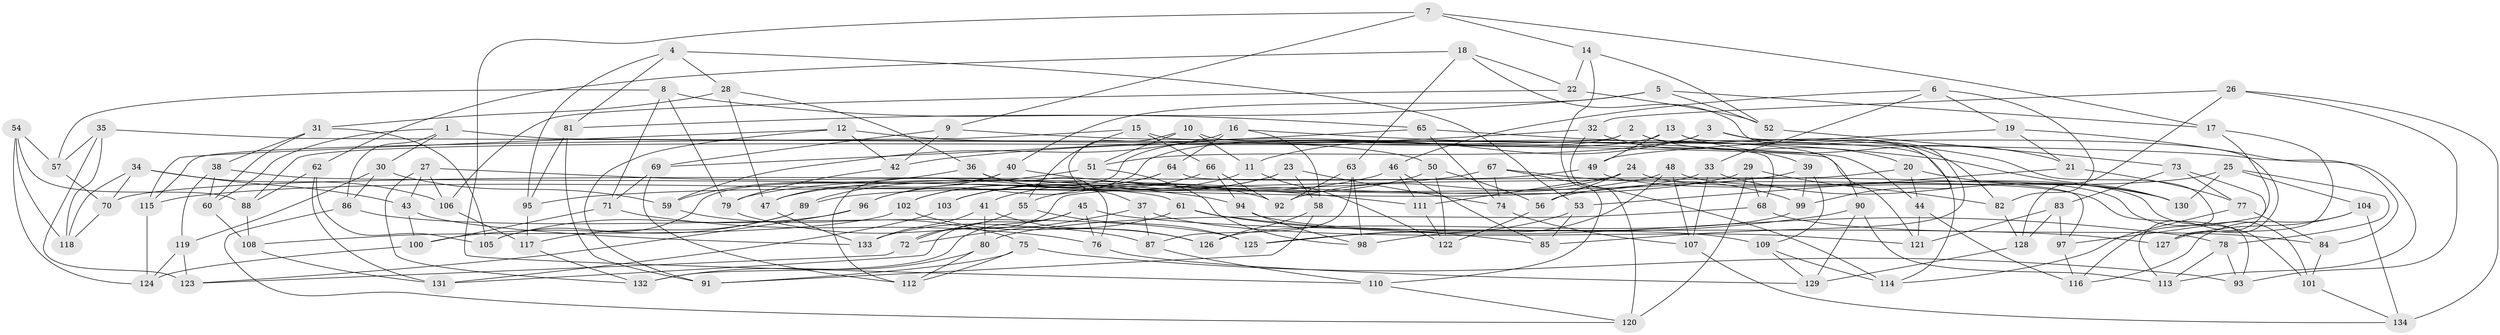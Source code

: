 // coarse degree distribution, {5: 0.23880597014925373, 6: 0.4626865671641791, 4: 0.1791044776119403, 7: 0.04477611940298507, 3: 0.029850746268656716, 8: 0.029850746268656716, 9: 0.014925373134328358}
// Generated by graph-tools (version 1.1) at 2025/38/03/04/25 23:38:16]
// undirected, 134 vertices, 268 edges
graph export_dot {
  node [color=gray90,style=filled];
  1;
  2;
  3;
  4;
  5;
  6;
  7;
  8;
  9;
  10;
  11;
  12;
  13;
  14;
  15;
  16;
  17;
  18;
  19;
  20;
  21;
  22;
  23;
  24;
  25;
  26;
  27;
  28;
  29;
  30;
  31;
  32;
  33;
  34;
  35;
  36;
  37;
  38;
  39;
  40;
  41;
  42;
  43;
  44;
  45;
  46;
  47;
  48;
  49;
  50;
  51;
  52;
  53;
  54;
  55;
  56;
  57;
  58;
  59;
  60;
  61;
  62;
  63;
  64;
  65;
  66;
  67;
  68;
  69;
  70;
  71;
  72;
  73;
  74;
  75;
  76;
  77;
  78;
  79;
  80;
  81;
  82;
  83;
  84;
  85;
  86;
  87;
  88;
  89;
  90;
  91;
  92;
  93;
  94;
  95;
  96;
  97;
  98;
  99;
  100;
  101;
  102;
  103;
  104;
  105;
  106;
  107;
  108;
  109;
  110;
  111;
  112;
  113;
  114;
  115;
  116;
  117;
  118;
  119;
  120;
  121;
  122;
  123;
  124;
  125;
  126;
  127;
  128;
  129;
  130;
  131;
  132;
  133;
  134;
  1 -- 60;
  1 -- 44;
  1 -- 30;
  1 -- 86;
  2 -- 88;
  2 -- 114;
  2 -- 112;
  2 -- 20;
  3 -- 11;
  3 -- 51;
  3 -- 127;
  3 -- 82;
  4 -- 53;
  4 -- 28;
  4 -- 81;
  4 -- 95;
  5 -- 81;
  5 -- 40;
  5 -- 17;
  5 -- 52;
  6 -- 46;
  6 -- 33;
  6 -- 19;
  6 -- 82;
  7 -- 110;
  7 -- 17;
  7 -- 9;
  7 -- 14;
  8 -- 79;
  8 -- 71;
  8 -- 65;
  8 -- 57;
  9 -- 42;
  9 -- 69;
  9 -- 84;
  10 -- 90;
  10 -- 11;
  10 -- 51;
  10 -- 37;
  11 -- 122;
  11 -- 103;
  12 -- 42;
  12 -- 50;
  12 -- 91;
  12 -- 115;
  13 -- 49;
  13 -- 99;
  13 -- 96;
  13 -- 21;
  14 -- 110;
  14 -- 22;
  14 -- 52;
  15 -- 55;
  15 -- 68;
  15 -- 66;
  15 -- 115;
  16 -- 58;
  16 -- 64;
  16 -- 59;
  16 -- 130;
  17 -- 127;
  17 -- 97;
  18 -- 85;
  18 -- 63;
  18 -- 22;
  18 -- 62;
  19 -- 21;
  19 -- 113;
  19 -- 49;
  20 -- 72;
  20 -- 130;
  20 -- 44;
  21 -- 77;
  21 -- 53;
  22 -- 106;
  22 -- 52;
  23 -- 103;
  23 -- 41;
  23 -- 74;
  23 -- 58;
  24 -- 92;
  24 -- 101;
  24 -- 56;
  24 -- 111;
  25 -- 78;
  25 -- 104;
  25 -- 130;
  25 -- 56;
  26 -- 128;
  26 -- 134;
  26 -- 93;
  26 -- 32;
  27 -- 43;
  27 -- 106;
  27 -- 94;
  27 -- 132;
  28 -- 47;
  28 -- 31;
  28 -- 36;
  29 -- 82;
  29 -- 47;
  29 -- 120;
  29 -- 68;
  30 -- 119;
  30 -- 59;
  30 -- 86;
  31 -- 38;
  31 -- 60;
  31 -- 105;
  32 -- 39;
  32 -- 42;
  32 -- 120;
  33 -- 130;
  33 -- 89;
  33 -- 107;
  34 -- 118;
  34 -- 70;
  34 -- 106;
  34 -- 43;
  35 -- 118;
  35 -- 57;
  35 -- 123;
  35 -- 121;
  36 -- 76;
  36 -- 92;
  36 -- 59;
  37 -- 72;
  37 -- 121;
  37 -- 87;
  38 -- 61;
  38 -- 60;
  38 -- 119;
  39 -- 95;
  39 -- 109;
  39 -- 99;
  40 -- 47;
  40 -- 105;
  40 -- 111;
  41 -- 126;
  41 -- 133;
  41 -- 80;
  42 -- 79;
  43 -- 100;
  43 -- 133;
  44 -- 116;
  44 -- 121;
  45 -- 76;
  45 -- 132;
  45 -- 127;
  45 -- 131;
  46 -- 103;
  46 -- 85;
  46 -- 111;
  47 -- 133;
  48 -- 79;
  48 -- 101;
  48 -- 107;
  48 -- 98;
  49 -- 70;
  49 -- 93;
  50 -- 56;
  50 -- 122;
  50 -- 55;
  51 -- 98;
  51 -- 89;
  52 -- 73;
  53 -- 85;
  53 -- 125;
  54 -- 118;
  54 -- 88;
  54 -- 124;
  54 -- 57;
  55 -- 72;
  55 -- 125;
  56 -- 122;
  57 -- 70;
  58 -- 126;
  58 -- 91;
  59 -- 75;
  60 -- 108;
  61 -- 85;
  61 -- 78;
  61 -- 133;
  62 -- 131;
  62 -- 105;
  62 -- 88;
  63 -- 87;
  63 -- 98;
  63 -- 92;
  64 -- 97;
  64 -- 96;
  64 -- 102;
  65 -- 74;
  65 -- 116;
  65 -- 69;
  66 -- 94;
  66 -- 92;
  66 -- 102;
  67 -- 74;
  67 -- 99;
  67 -- 114;
  67 -- 115;
  68 -- 80;
  68 -- 84;
  69 -- 112;
  69 -- 71;
  70 -- 118;
  71 -- 100;
  71 -- 76;
  72 -- 123;
  73 -- 77;
  73 -- 113;
  73 -- 83;
  74 -- 107;
  75 -- 93;
  75 -- 91;
  75 -- 112;
  76 -- 129;
  77 -- 84;
  77 -- 114;
  78 -- 113;
  78 -- 93;
  79 -- 87;
  80 -- 112;
  80 -- 132;
  81 -- 95;
  81 -- 91;
  82 -- 128;
  83 -- 128;
  83 -- 121;
  83 -- 97;
  84 -- 101;
  86 -- 120;
  86 -- 125;
  87 -- 110;
  88 -- 108;
  89 -- 117;
  89 -- 100;
  90 -- 125;
  90 -- 129;
  90 -- 113;
  94 -- 109;
  94 -- 98;
  95 -- 117;
  96 -- 123;
  96 -- 105;
  97 -- 116;
  99 -- 126;
  100 -- 124;
  101 -- 134;
  102 -- 108;
  102 -- 126;
  103 -- 131;
  104 -- 116;
  104 -- 134;
  104 -- 127;
  106 -- 117;
  107 -- 134;
  108 -- 131;
  109 -- 129;
  109 -- 114;
  110 -- 120;
  111 -- 122;
  115 -- 124;
  117 -- 132;
  119 -- 123;
  119 -- 124;
  128 -- 129;
}
